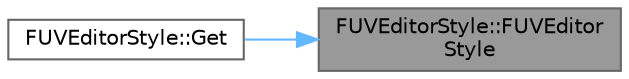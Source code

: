 digraph "FUVEditorStyle::FUVEditorStyle"
{
 // INTERACTIVE_SVG=YES
 // LATEX_PDF_SIZE
  bgcolor="transparent";
  edge [fontname=Helvetica,fontsize=10,labelfontname=Helvetica,labelfontsize=10];
  node [fontname=Helvetica,fontsize=10,shape=box,height=0.2,width=0.4];
  rankdir="RL";
  Node1 [id="Node000001",label="FUVEditorStyle::FUVEditor\lStyle",height=0.2,width=0.4,color="gray40", fillcolor="grey60", style="filled", fontcolor="black",tooltip=" "];
  Node1 -> Node2 [id="edge1_Node000001_Node000002",dir="back",color="steelblue1",style="solid",tooltip=" "];
  Node2 [id="Node000002",label="FUVEditorStyle::Get",height=0.2,width=0.4,color="grey40", fillcolor="white", style="filled",URL="$d6/dc3/classFUVEditorStyle.html#a57fa9ff6ece6af375e684faaa439a4bb",tooltip="Access the singleton instance for this style set."];
}

